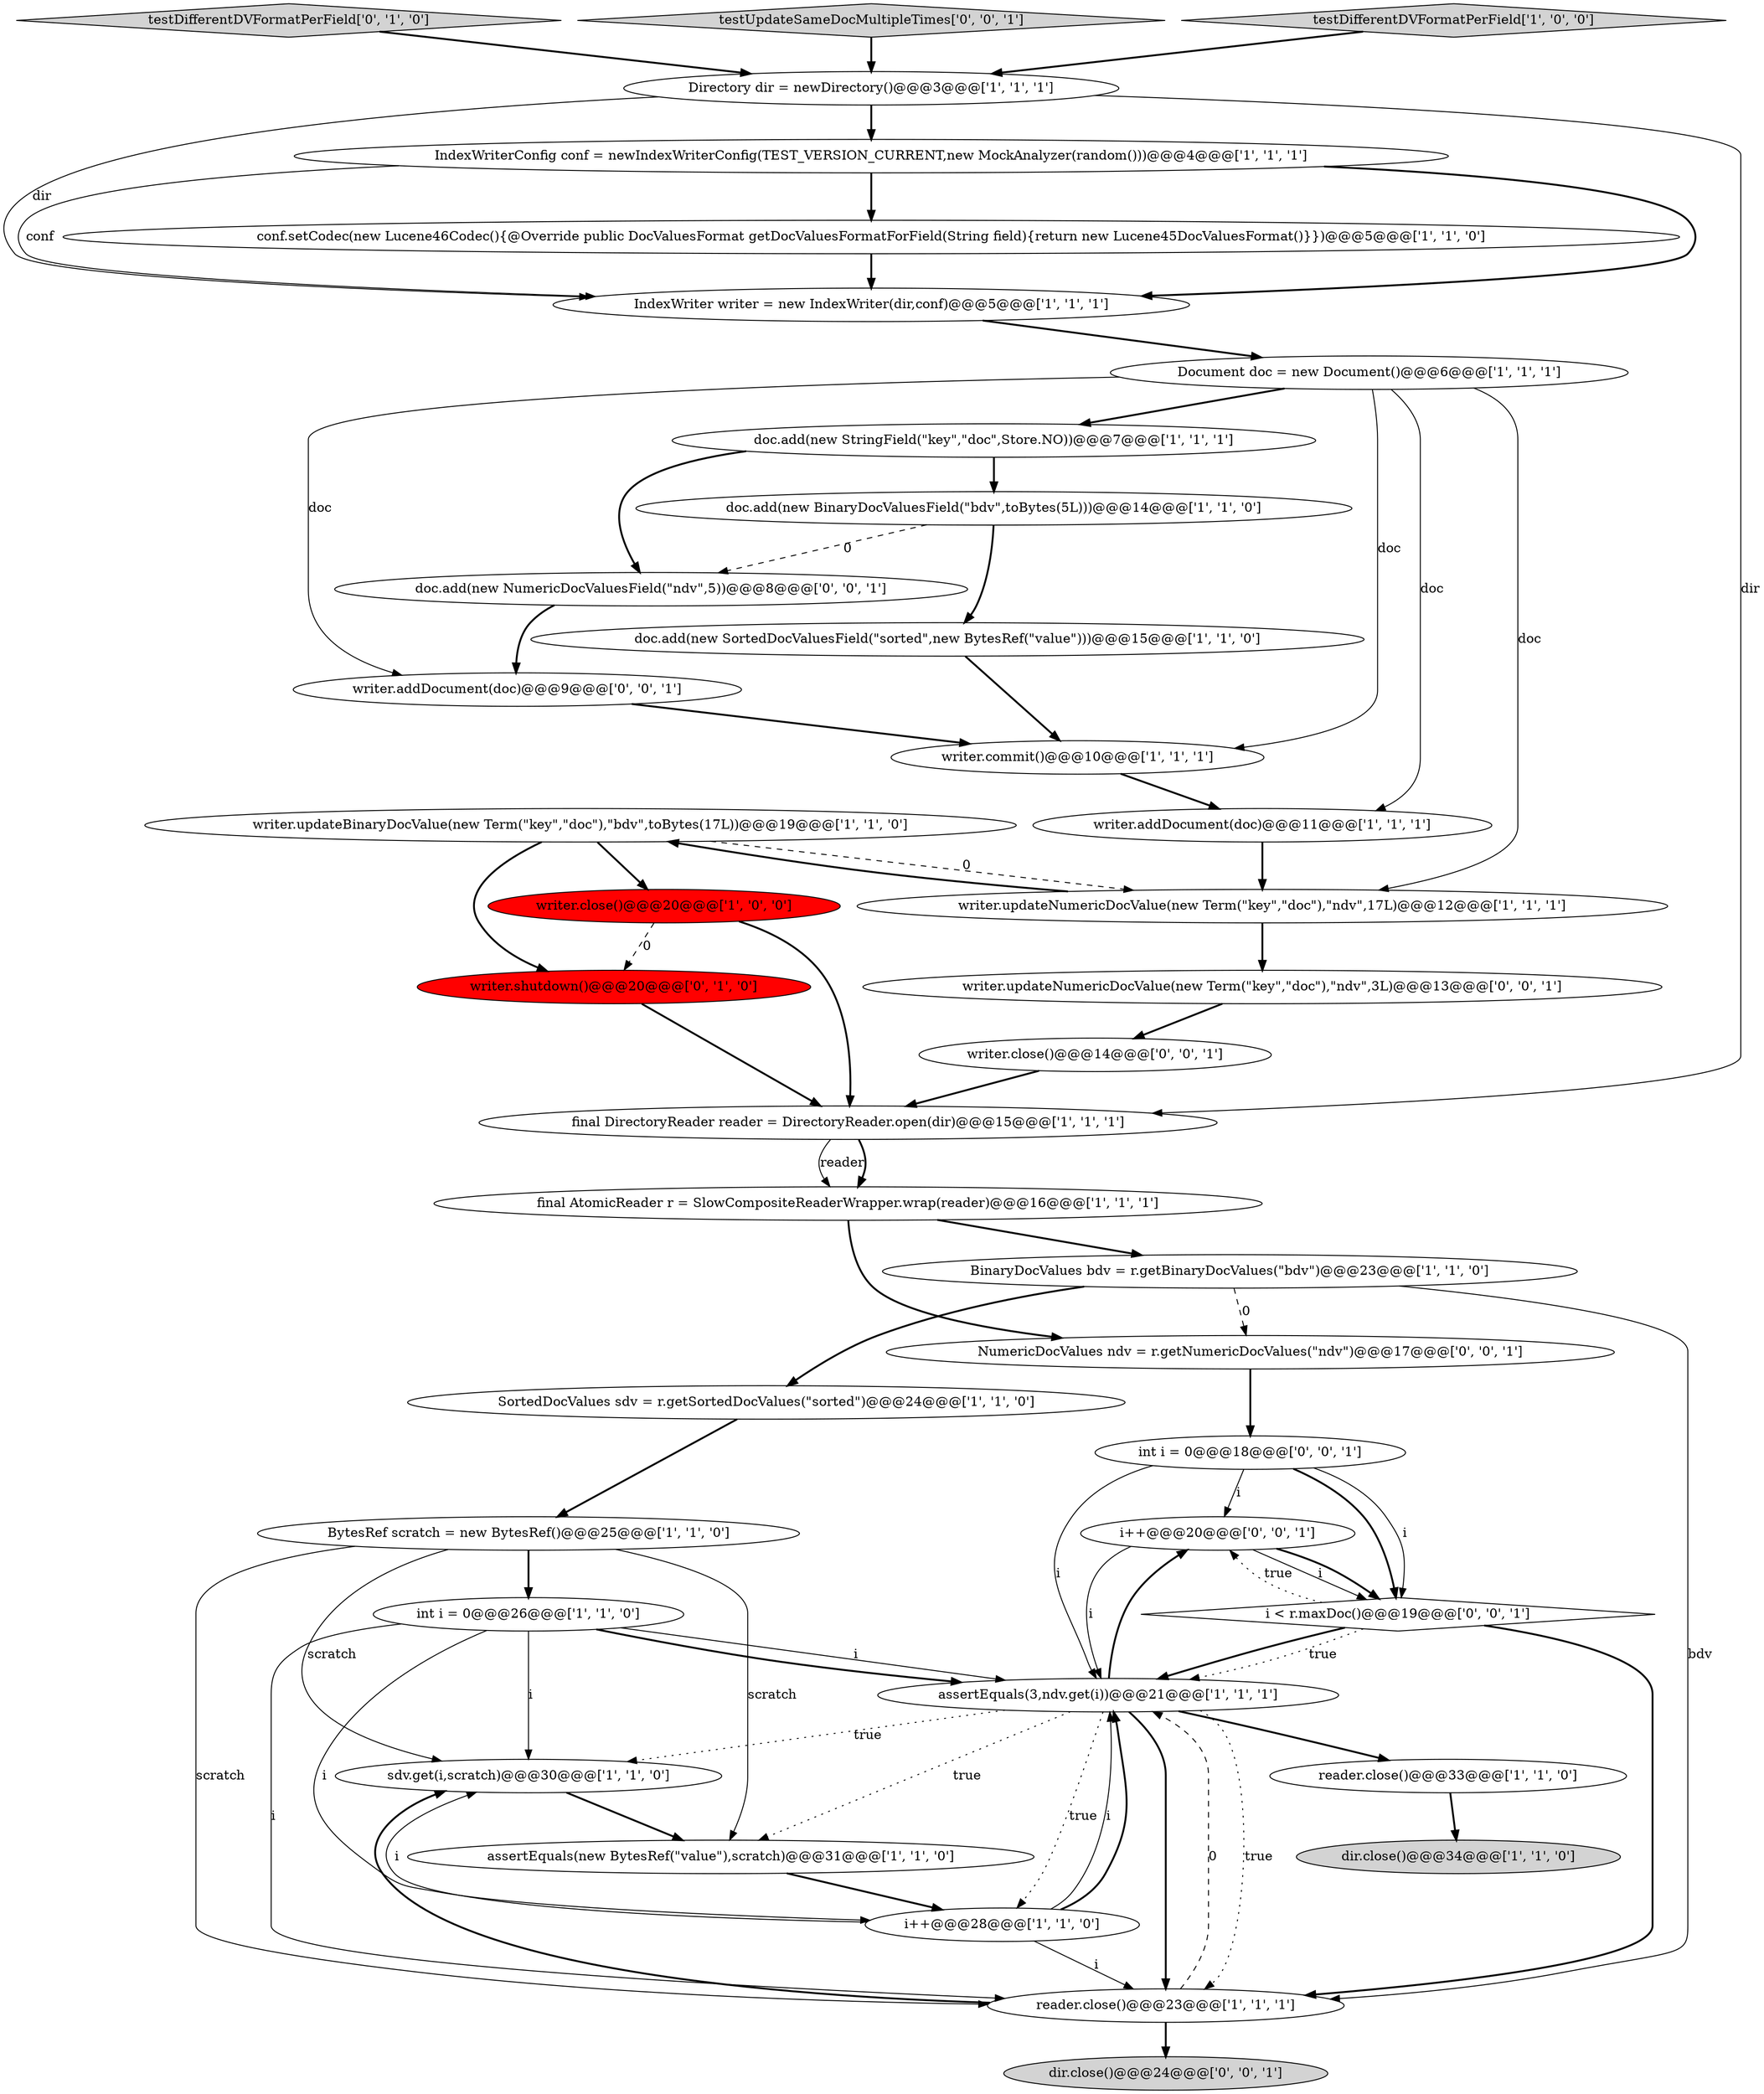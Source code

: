 digraph {
37 [style = filled, label = "i++@@@20@@@['0', '0', '1']", fillcolor = white, shape = ellipse image = "AAA0AAABBB3BBB"];
7 [style = filled, label = "assertEquals(new BytesRef(\"value\"),scratch)@@@31@@@['1', '1', '0']", fillcolor = white, shape = ellipse image = "AAA0AAABBB1BBB"];
29 [style = filled, label = "i < r.maxDoc()@@@19@@@['0', '0', '1']", fillcolor = white, shape = diamond image = "AAA0AAABBB3BBB"];
1 [style = filled, label = "Document doc = new Document()@@@6@@@['1', '1', '1']", fillcolor = white, shape = ellipse image = "AAA0AAABBB1BBB"];
12 [style = filled, label = "reader.close()@@@23@@@['1', '1', '1']", fillcolor = white, shape = ellipse image = "AAA0AAABBB1BBB"];
0 [style = filled, label = "writer.updateNumericDocValue(new Term(\"key\",\"doc\"),\"ndv\",17L)@@@12@@@['1', '1', '1']", fillcolor = white, shape = ellipse image = "AAA0AAABBB1BBB"];
28 [style = filled, label = "testDifferentDVFormatPerField['0', '1', '0']", fillcolor = lightgray, shape = diamond image = "AAA0AAABBB2BBB"];
25 [style = filled, label = "writer.close()@@@20@@@['1', '0', '0']", fillcolor = red, shape = ellipse image = "AAA1AAABBB1BBB"];
38 [style = filled, label = "writer.updateNumericDocValue(new Term(\"key\",\"doc\"),\"ndv\",3L)@@@13@@@['0', '0', '1']", fillcolor = white, shape = ellipse image = "AAA0AAABBB3BBB"];
14 [style = filled, label = "assertEquals(3,ndv.get(i))@@@21@@@['1', '1', '1']", fillcolor = white, shape = ellipse image = "AAA0AAABBB1BBB"];
9 [style = filled, label = "doc.add(new SortedDocValuesField(\"sorted\",new BytesRef(\"value\")))@@@15@@@['1', '1', '0']", fillcolor = white, shape = ellipse image = "AAA0AAABBB1BBB"];
6 [style = filled, label = "BytesRef scratch = new BytesRef()@@@25@@@['1', '1', '0']", fillcolor = white, shape = ellipse image = "AAA0AAABBB1BBB"];
21 [style = filled, label = "writer.updateBinaryDocValue(new Term(\"key\",\"doc\"),\"bdv\",toBytes(17L))@@@19@@@['1', '1', '0']", fillcolor = white, shape = ellipse image = "AAA0AAABBB1BBB"];
20 [style = filled, label = "i++@@@28@@@['1', '1', '0']", fillcolor = white, shape = ellipse image = "AAA0AAABBB1BBB"];
4 [style = filled, label = "BinaryDocValues bdv = r.getBinaryDocValues(\"bdv\")@@@23@@@['1', '1', '0']", fillcolor = white, shape = ellipse image = "AAA0AAABBB1BBB"];
33 [style = filled, label = "writer.close()@@@14@@@['0', '0', '1']", fillcolor = white, shape = ellipse image = "AAA0AAABBB3BBB"];
26 [style = filled, label = "final DirectoryReader reader = DirectoryReader.open(dir)@@@15@@@['1', '1', '1']", fillcolor = white, shape = ellipse image = "AAA0AAABBB1BBB"];
35 [style = filled, label = "dir.close()@@@24@@@['0', '0', '1']", fillcolor = lightgray, shape = ellipse image = "AAA0AAABBB3BBB"];
36 [style = filled, label = "testUpdateSameDocMultipleTimes['0', '0', '1']", fillcolor = lightgray, shape = diamond image = "AAA0AAABBB3BBB"];
8 [style = filled, label = "dir.close()@@@34@@@['1', '1', '0']", fillcolor = lightgray, shape = ellipse image = "AAA0AAABBB1BBB"];
22 [style = filled, label = "final AtomicReader r = SlowCompositeReaderWrapper.wrap(reader)@@@16@@@['1', '1', '1']", fillcolor = white, shape = ellipse image = "AAA0AAABBB1BBB"];
34 [style = filled, label = "NumericDocValues ndv = r.getNumericDocValues(\"ndv\")@@@17@@@['0', '0', '1']", fillcolor = white, shape = ellipse image = "AAA0AAABBB3BBB"];
16 [style = filled, label = "reader.close()@@@33@@@['1', '1', '0']", fillcolor = white, shape = ellipse image = "AAA0AAABBB1BBB"];
23 [style = filled, label = "int i = 0@@@26@@@['1', '1', '0']", fillcolor = white, shape = ellipse image = "AAA0AAABBB1BBB"];
5 [style = filled, label = "Directory dir = newDirectory()@@@3@@@['1', '1', '1']", fillcolor = white, shape = ellipse image = "AAA0AAABBB1BBB"];
31 [style = filled, label = "doc.add(new NumericDocValuesField(\"ndv\",5))@@@8@@@['0', '0', '1']", fillcolor = white, shape = ellipse image = "AAA0AAABBB3BBB"];
2 [style = filled, label = "conf.setCodec(new Lucene46Codec(){@Override public DocValuesFormat getDocValuesFormatForField(String field){return new Lucene45DocValuesFormat()}})@@@5@@@['1', '1', '0']", fillcolor = white, shape = ellipse image = "AAA0AAABBB1BBB"];
17 [style = filled, label = "doc.add(new StringField(\"key\",\"doc\",Store.NO))@@@7@@@['1', '1', '1']", fillcolor = white, shape = ellipse image = "AAA0AAABBB1BBB"];
27 [style = filled, label = "writer.shutdown()@@@20@@@['0', '1', '0']", fillcolor = red, shape = ellipse image = "AAA1AAABBB2BBB"];
10 [style = filled, label = "testDifferentDVFormatPerField['1', '0', '0']", fillcolor = lightgray, shape = diamond image = "AAA0AAABBB1BBB"];
32 [style = filled, label = "int i = 0@@@18@@@['0', '0', '1']", fillcolor = white, shape = ellipse image = "AAA0AAABBB3BBB"];
15 [style = filled, label = "SortedDocValues sdv = r.getSortedDocValues(\"sorted\")@@@24@@@['1', '1', '0']", fillcolor = white, shape = ellipse image = "AAA0AAABBB1BBB"];
13 [style = filled, label = "IndexWriter writer = new IndexWriter(dir,conf)@@@5@@@['1', '1', '1']", fillcolor = white, shape = ellipse image = "AAA0AAABBB1BBB"];
3 [style = filled, label = "writer.addDocument(doc)@@@11@@@['1', '1', '1']", fillcolor = white, shape = ellipse image = "AAA0AAABBB1BBB"];
18 [style = filled, label = "writer.commit()@@@10@@@['1', '1', '1']", fillcolor = white, shape = ellipse image = "AAA0AAABBB1BBB"];
24 [style = filled, label = "sdv.get(i,scratch)@@@30@@@['1', '1', '0']", fillcolor = white, shape = ellipse image = "AAA0AAABBB1BBB"];
30 [style = filled, label = "writer.addDocument(doc)@@@9@@@['0', '0', '1']", fillcolor = white, shape = ellipse image = "AAA0AAABBB3BBB"];
11 [style = filled, label = "doc.add(new BinaryDocValuesField(\"bdv\",toBytes(5L)))@@@14@@@['1', '1', '0']", fillcolor = white, shape = ellipse image = "AAA0AAABBB1BBB"];
19 [style = filled, label = "IndexWriterConfig conf = newIndexWriterConfig(TEST_VERSION_CURRENT,new MockAnalyzer(random()))@@@4@@@['1', '1', '1']", fillcolor = white, shape = ellipse image = "AAA0AAABBB1BBB"];
21->0 [style = dashed, label="0"];
14->16 [style = bold, label=""];
6->7 [style = solid, label="scratch"];
18->3 [style = bold, label=""];
26->22 [style = solid, label="reader"];
28->5 [style = bold, label=""];
23->24 [style = solid, label="i"];
37->14 [style = solid, label="i"];
14->12 [style = dotted, label="true"];
16->8 [style = bold, label=""];
21->27 [style = bold, label=""];
14->24 [style = dotted, label="true"];
6->23 [style = bold, label=""];
17->31 [style = bold, label=""];
37->29 [style = solid, label="i"];
4->15 [style = bold, label=""];
20->14 [style = solid, label="i"];
37->29 [style = bold, label=""];
32->37 [style = solid, label="i"];
15->6 [style = bold, label=""];
20->14 [style = bold, label=""];
0->21 [style = bold, label=""];
19->2 [style = bold, label=""];
7->20 [style = bold, label=""];
21->25 [style = bold, label=""];
12->24 [style = bold, label=""];
12->35 [style = bold, label=""];
23->14 [style = solid, label="i"];
11->9 [style = bold, label=""];
29->37 [style = dotted, label="true"];
30->18 [style = bold, label=""];
1->30 [style = solid, label="doc"];
13->1 [style = bold, label=""];
3->0 [style = bold, label=""];
26->22 [style = bold, label=""];
1->17 [style = bold, label=""];
0->38 [style = bold, label=""];
22->4 [style = bold, label=""];
2->13 [style = bold, label=""];
23->14 [style = bold, label=""];
33->26 [style = bold, label=""];
32->29 [style = bold, label=""];
5->19 [style = bold, label=""];
5->13 [style = solid, label="dir"];
23->12 [style = solid, label="i"];
32->14 [style = solid, label="i"];
14->20 [style = dotted, label="true"];
5->26 [style = solid, label="dir"];
29->12 [style = bold, label=""];
23->20 [style = solid, label="i"];
9->18 [style = bold, label=""];
10->5 [style = bold, label=""];
27->26 [style = bold, label=""];
19->13 [style = bold, label=""];
12->14 [style = dashed, label="0"];
19->13 [style = solid, label="conf"];
11->31 [style = dashed, label="0"];
29->14 [style = dotted, label="true"];
25->27 [style = dashed, label="0"];
14->12 [style = bold, label=""];
22->34 [style = bold, label=""];
25->26 [style = bold, label=""];
31->30 [style = bold, label=""];
29->14 [style = bold, label=""];
14->37 [style = bold, label=""];
4->12 [style = solid, label="bdv"];
14->7 [style = dotted, label="true"];
4->34 [style = dashed, label="0"];
20->12 [style = solid, label="i"];
34->32 [style = bold, label=""];
36->5 [style = bold, label=""];
32->29 [style = solid, label="i"];
6->24 [style = solid, label="scratch"];
20->24 [style = solid, label="i"];
38->33 [style = bold, label=""];
24->7 [style = bold, label=""];
1->3 [style = solid, label="doc"];
6->12 [style = solid, label="scratch"];
1->18 [style = solid, label="doc"];
1->0 [style = solid, label="doc"];
17->11 [style = bold, label=""];
}
